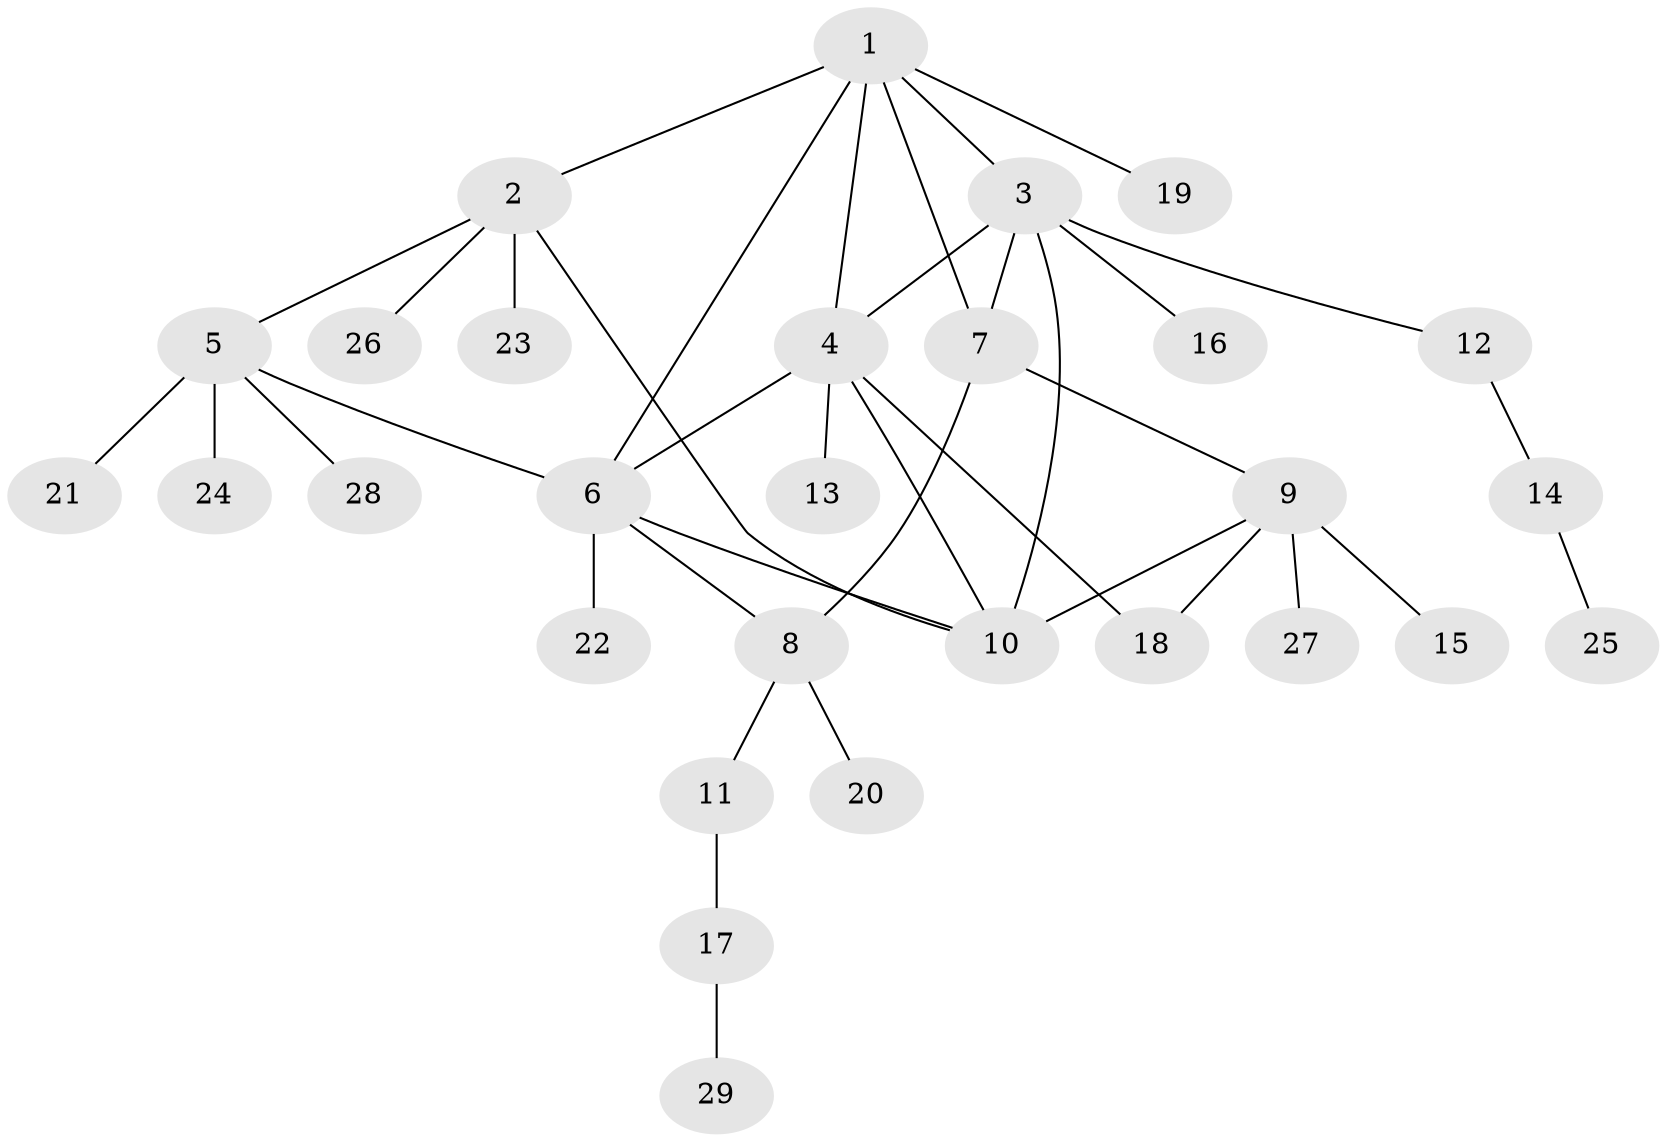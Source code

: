 // original degree distribution, {6: 0.0625, 7: 0.041666666666666664, 4: 0.041666666666666664, 5: 0.0625, 3: 0.125, 1: 0.4791666666666667, 2: 0.1875}
// Generated by graph-tools (version 1.1) at 2025/52/03/04/25 22:52:42]
// undirected, 29 vertices, 38 edges
graph export_dot {
  node [color=gray90,style=filled];
  1;
  2;
  3;
  4;
  5;
  6;
  7;
  8;
  9;
  10;
  11;
  12;
  13;
  14;
  15;
  16;
  17;
  18;
  19;
  20;
  21;
  22;
  23;
  24;
  25;
  26;
  27;
  28;
  29;
  1 -- 2 [weight=1.0];
  1 -- 3 [weight=1.0];
  1 -- 4 [weight=1.0];
  1 -- 6 [weight=1.0];
  1 -- 7 [weight=1.0];
  1 -- 19 [weight=1.0];
  2 -- 5 [weight=1.0];
  2 -- 10 [weight=1.0];
  2 -- 23 [weight=1.0];
  2 -- 26 [weight=1.0];
  3 -- 4 [weight=1.0];
  3 -- 7 [weight=1.0];
  3 -- 10 [weight=1.0];
  3 -- 12 [weight=1.0];
  3 -- 16 [weight=1.0];
  4 -- 6 [weight=1.0];
  4 -- 10 [weight=1.0];
  4 -- 13 [weight=1.0];
  4 -- 18 [weight=1.0];
  5 -- 6 [weight=1.0];
  5 -- 21 [weight=1.0];
  5 -- 24 [weight=1.0];
  5 -- 28 [weight=1.0];
  6 -- 8 [weight=1.0];
  6 -- 10 [weight=1.0];
  6 -- 22 [weight=1.0];
  7 -- 8 [weight=1.0];
  7 -- 9 [weight=1.0];
  8 -- 11 [weight=1.0];
  8 -- 20 [weight=1.0];
  9 -- 10 [weight=1.0];
  9 -- 15 [weight=1.0];
  9 -- 18 [weight=1.0];
  9 -- 27 [weight=1.0];
  11 -- 17 [weight=1.0];
  12 -- 14 [weight=1.0];
  14 -- 25 [weight=1.0];
  17 -- 29 [weight=1.0];
}
